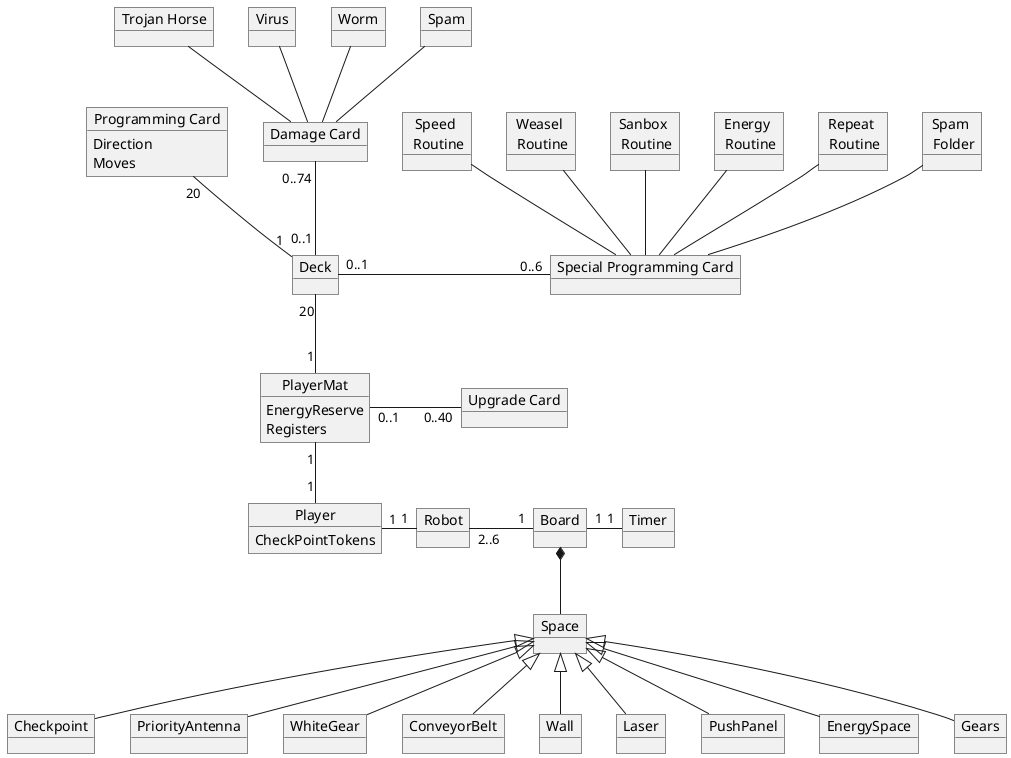 @startuml
skinparam groupInheritance 0

object Board
object Robot
object "Programming Card" as prgcard {
    Direction
    Moves
}

object "Upgrade Card" as upcard

object "Damage Card" as dmgcard
object Spam
object Worm
object Virus
object "Trojan Horse" as trojan

object "Special Programming Card" as spccard
object "Energy \n Routine" as energyRout
object "Sanbox \n Routine" as sandboxRout
object "Weasel \n Routine" as weaselRout
object "Speed \n Routine" as speedRout
object "Spam \n Folder" as spamFol
object "Repeat \n Routine" as repeatRout

object Timer
object Player {
    CheckPointTokens
}
object Deck
object PlayerMat {
    EnergyReserve
    Registers
}

Board "1" -l- "2..6" Robot : \t
Player "1" -r- "1" Robot
Player "1" -u- "1" PlayerMat

Deck "20" -- "1" PlayerMat : \t

prgcard "20" -- "1" Deck : \t\t
upcard "0..40" -l- "0..1" PlayerMat : \t\t
spccard "0..6" -l- "0..1" Deck : \t\t
dmgcard "0..74" -- "0..1" Deck
Timer "1" -l- "1" Board

dmgcard -u- Spam
dmgcard -u- Worm
dmgcard -u- Virus
dmgcard -u- trojan

spccard -u- energyRout
spccard -u- sandboxRout
spccard -u- weaselRout
spccard -u- speedRout
spccard -u- spamFol
spccard -u- repeatRout

object Space
object Checkpoint
object PriorityAntenna
object WhiteGear
object ConveyorBelt
object Wall
object Laser
object PushPanel
object EnergySpace
object Gears

Board *-- Space
Space <|-- Checkpoint
Space <|-- PriorityAntenna
Space <|-- WhiteGear
Space <|-- ConveyorBelt
Space <|-- Wall
Space <|-- Laser
Space <|-- PushPanel
Space <|-- EnergySpace
Space <|-- Gears

@enduml